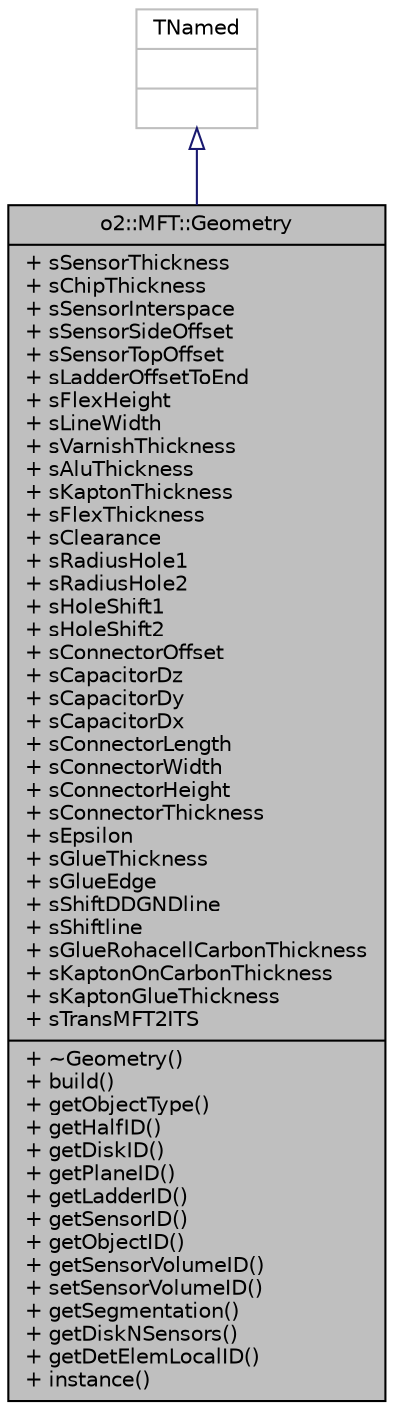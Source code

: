 digraph "o2::MFT::Geometry"
{
 // INTERACTIVE_SVG=YES
  bgcolor="transparent";
  edge [fontname="Helvetica",fontsize="10",labelfontname="Helvetica",labelfontsize="10"];
  node [fontname="Helvetica",fontsize="10",shape=record];
  Node1 [label="{o2::MFT::Geometry\n|+ sSensorThickness\l+ sChipThickness\l+ sSensorInterspace\l+ sSensorSideOffset\l+ sSensorTopOffset\l+ sLadderOffsetToEnd\l+ sFlexHeight\l+ sLineWidth\l+ sVarnishThickness\l+ sAluThickness\l+ sKaptonThickness\l+ sFlexThickness\l+ sClearance\l+ sRadiusHole1\l+ sRadiusHole2\l+ sHoleShift1\l+ sHoleShift2\l+ sConnectorOffset\l+ sCapacitorDz\l+ sCapacitorDy\l+ sCapacitorDx\l+ sConnectorLength\l+ sConnectorWidth\l+ sConnectorHeight\l+ sConnectorThickness\l+ sEpsilon\l+ sGlueThickness\l+ sGlueEdge\l+ sShiftDDGNDline\l+ sShiftline\l+ sGlueRohacellCarbonThickness\l+ sKaptonOnCarbonThickness\l+ sKaptonGlueThickness\l+ sTransMFT2ITS\l|+ ~Geometry()\l+ build()\l+ getObjectType()\l+ getHalfID()\l+ getDiskID()\l+ getPlaneID()\l+ getLadderID()\l+ getSensorID()\l+ getObjectID()\l+ getSensorVolumeID()\l+ setSensorVolumeID()\l+ getSegmentation()\l+ getDiskNSensors()\l+ getDetElemLocalID()\l+ instance()\l}",height=0.2,width=0.4,color="black", fillcolor="grey75", style="filled" fontcolor="black"];
  Node2 -> Node1 [dir="back",color="midnightblue",fontsize="10",style="solid",arrowtail="onormal",fontname="Helvetica"];
  Node2 [label="{TNamed\n||}",height=0.2,width=0.4,color="grey75"];
}
